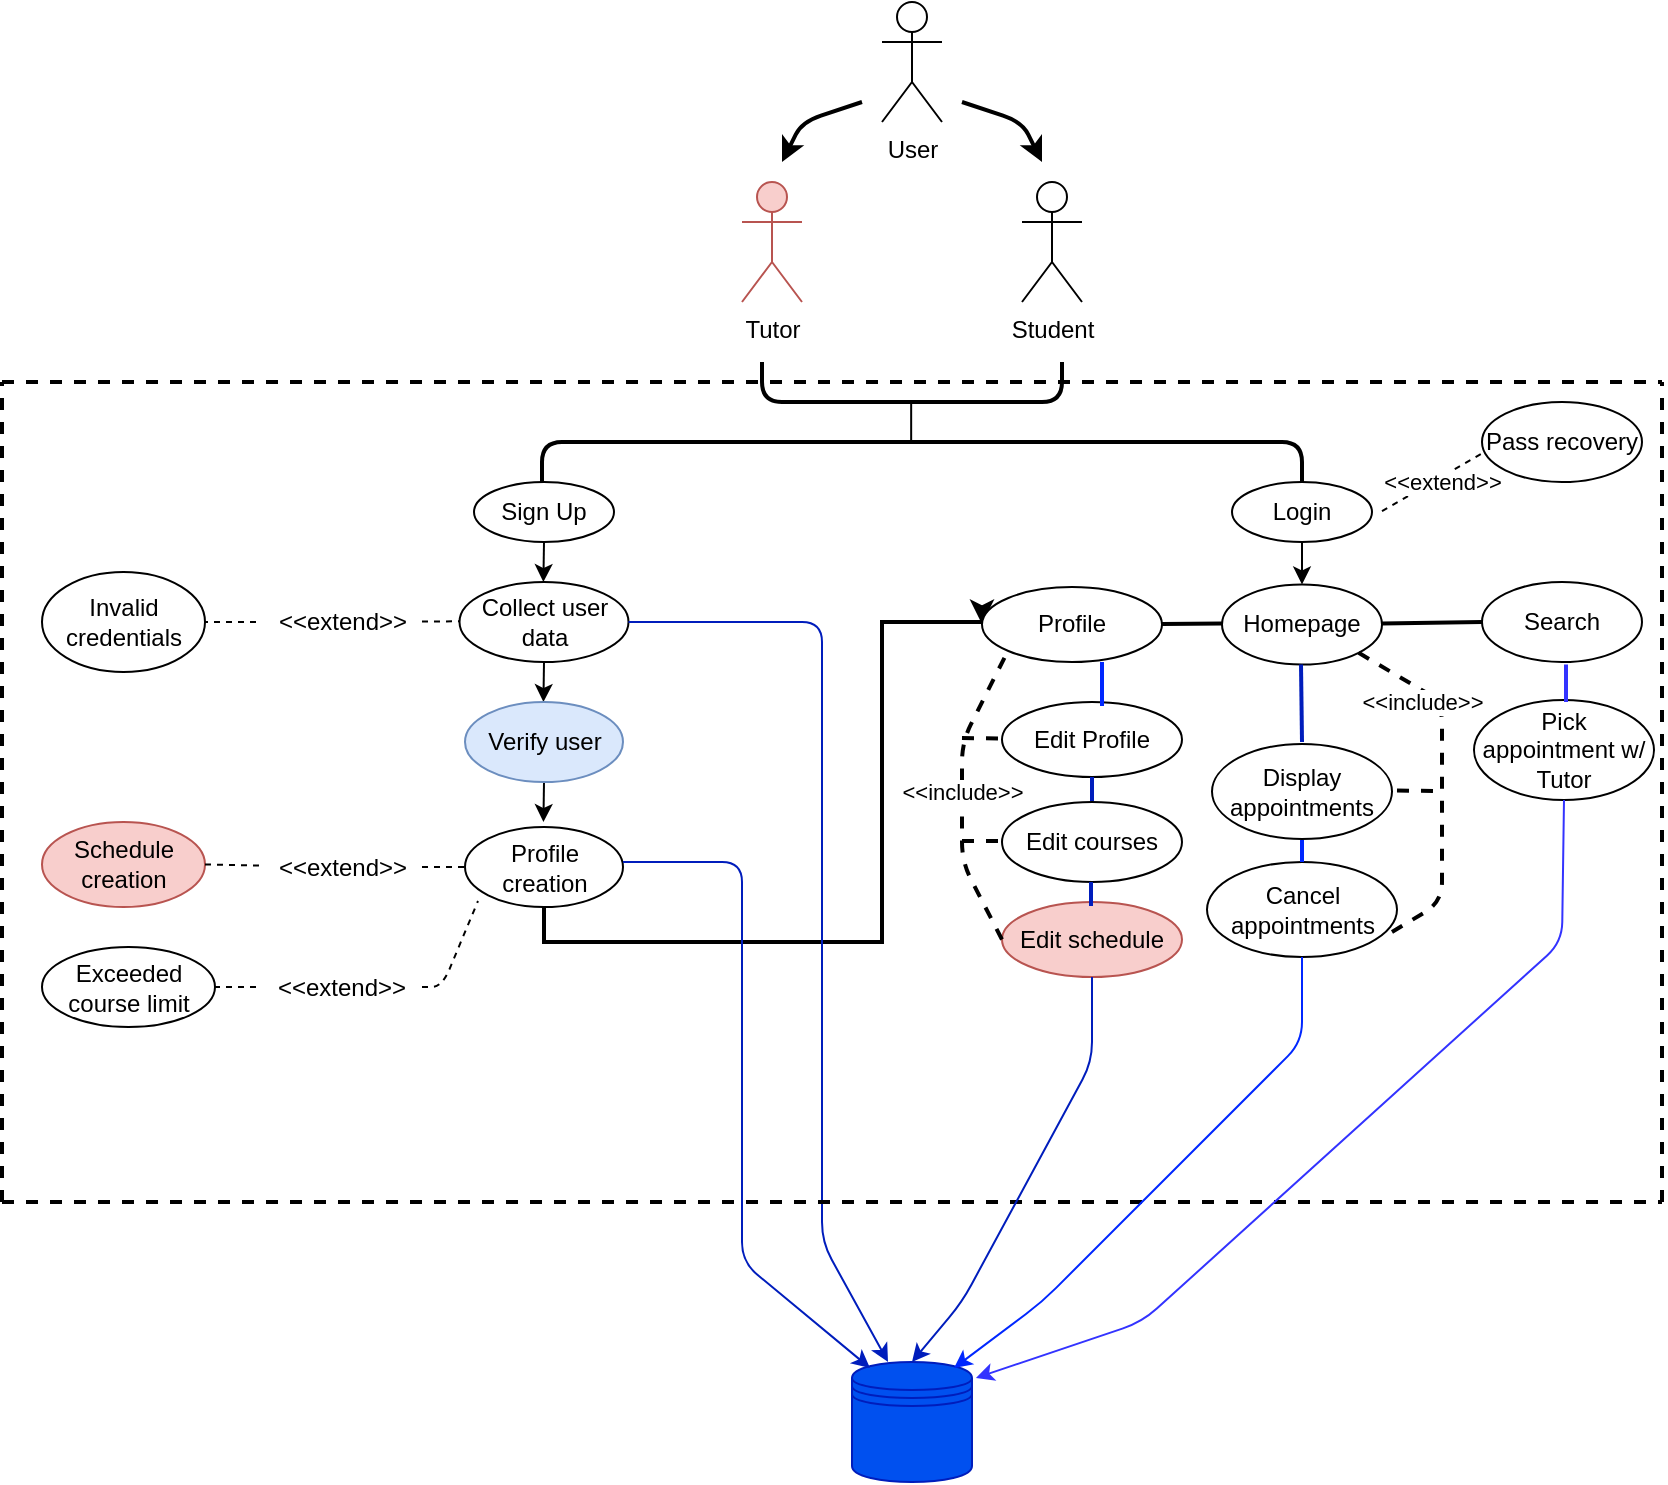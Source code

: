 <mxfile version="13.10.6" type="github">
  <diagram id="cTnudkRpIFLlQ843b-p1" name="Page-1">
    <mxGraphModel dx="1422" dy="762" grid="1" gridSize="10" guides="1" tooltips="1" connect="1" arrows="1" fold="1" page="1" pageScale="1" pageWidth="850" pageHeight="1100" math="0" shadow="0">
      <root>
        <mxCell id="0" />
        <mxCell id="1" parent="0" />
        <mxCell id="HdaTK88QyHEWT4oddSAA-1" value="Student" style="shape=umlActor;verticalLabelPosition=bottom;verticalAlign=top;html=1;outlineConnect=0;" vertex="1" parent="1">
          <mxGeometry x="520" y="100" width="30" height="60" as="geometry" />
        </mxCell>
        <mxCell id="HdaTK88QyHEWT4oddSAA-5" value="Tutor" style="shape=umlActor;verticalLabelPosition=bottom;verticalAlign=top;html=1;outlineConnect=0;fillColor=#f8cecc;strokeColor=#b85450;" vertex="1" parent="1">
          <mxGeometry x="380" y="100" width="30" height="60" as="geometry" />
        </mxCell>
        <mxCell id="HdaTK88QyHEWT4oddSAA-6" value="User" style="shape=umlActor;verticalLabelPosition=bottom;verticalAlign=top;html=1;outlineConnect=0;" vertex="1" parent="1">
          <mxGeometry x="450" y="10" width="30" height="60" as="geometry" />
        </mxCell>
        <mxCell id="HdaTK88QyHEWT4oddSAA-10" value="" style="endArrow=none;html=1;strokeWidth=2;" edge="1" parent="1">
          <mxGeometry width="50" height="50" relative="1" as="geometry">
            <mxPoint x="390" y="190" as="sourcePoint" />
            <mxPoint x="540" y="190" as="targetPoint" />
            <Array as="points">
              <mxPoint x="390" y="210" />
              <mxPoint x="540" y="210" />
            </Array>
          </mxGeometry>
        </mxCell>
        <mxCell id="HdaTK88QyHEWT4oddSAA-11" value="" style="endArrow=none;html=1;" edge="1" parent="1">
          <mxGeometry width="50" height="50" relative="1" as="geometry">
            <mxPoint x="464.58" y="230" as="sourcePoint" />
            <mxPoint x="464.58" y="210" as="targetPoint" />
          </mxGeometry>
        </mxCell>
        <mxCell id="HdaTK88QyHEWT4oddSAA-12" value="" style="endArrow=none;html=1;exitX=0.5;exitY=0;exitDx=0;exitDy=0;strokeWidth=2;" edge="1" parent="1" source="HdaTK88QyHEWT4oddSAA-14">
          <mxGeometry width="50" height="50" relative="1" as="geometry">
            <mxPoint x="501" y="250" as="sourcePoint" />
            <mxPoint x="280" y="250" as="targetPoint" />
            <Array as="points">
              <mxPoint x="660" y="230" />
              <mxPoint x="280" y="230" />
            </Array>
          </mxGeometry>
        </mxCell>
        <mxCell id="HdaTK88QyHEWT4oddSAA-15" style="edgeStyle=orthogonalEdgeStyle;rounded=0;orthogonalLoop=1;jettySize=auto;html=1;exitX=0.5;exitY=1;exitDx=0;exitDy=0;" edge="1" parent="1" source="HdaTK88QyHEWT4oddSAA-13">
          <mxGeometry relative="1" as="geometry">
            <mxPoint x="280.69" y="300" as="targetPoint" />
          </mxGeometry>
        </mxCell>
        <mxCell id="HdaTK88QyHEWT4oddSAA-13" value="Sign Up" style="ellipse;whiteSpace=wrap;html=1;" vertex="1" parent="1">
          <mxGeometry x="246" y="250" width="70" height="30" as="geometry" />
        </mxCell>
        <mxCell id="HdaTK88QyHEWT4oddSAA-51" style="edgeStyle=orthogonalEdgeStyle;rounded=0;orthogonalLoop=1;jettySize=auto;html=1;exitX=0.5;exitY=1;exitDx=0;exitDy=0;entryX=0.5;entryY=0;entryDx=0;entryDy=0;" edge="1" parent="1" source="HdaTK88QyHEWT4oddSAA-14" target="HdaTK88QyHEWT4oddSAA-47">
          <mxGeometry relative="1" as="geometry" />
        </mxCell>
        <mxCell id="HdaTK88QyHEWT4oddSAA-14" value="Login" style="ellipse;whiteSpace=wrap;html=1;" vertex="1" parent="1">
          <mxGeometry x="625" y="250" width="70" height="30" as="geometry" />
        </mxCell>
        <mxCell id="HdaTK88QyHEWT4oddSAA-17" style="edgeStyle=orthogonalEdgeStyle;rounded=0;orthogonalLoop=1;jettySize=auto;html=1;exitX=0.5;exitY=1;exitDx=0;exitDy=0;" edge="1" parent="1" source="HdaTK88QyHEWT4oddSAA-16">
          <mxGeometry relative="1" as="geometry">
            <mxPoint x="280.724" y="360.0" as="targetPoint" />
          </mxGeometry>
        </mxCell>
        <mxCell id="HdaTK88QyHEWT4oddSAA-16" value="Collect user data" style="ellipse;whiteSpace=wrap;html=1;" vertex="1" parent="1">
          <mxGeometry x="238.75" y="300" width="84.5" height="40" as="geometry" />
        </mxCell>
        <mxCell id="HdaTK88QyHEWT4oddSAA-24" style="edgeStyle=orthogonalEdgeStyle;rounded=0;orthogonalLoop=1;jettySize=auto;html=1;exitX=0.5;exitY=1;exitDx=0;exitDy=0;" edge="1" parent="1" source="HdaTK88QyHEWT4oddSAA-21">
          <mxGeometry relative="1" as="geometry">
            <mxPoint x="280.724" y="420.0" as="targetPoint" />
          </mxGeometry>
        </mxCell>
        <mxCell id="HdaTK88QyHEWT4oddSAA-21" value="Verify user" style="ellipse;whiteSpace=wrap;html=1;fillColor=#dae8fc;strokeColor=#6c8ebf;" vertex="1" parent="1">
          <mxGeometry x="241.5" y="360" width="79" height="40" as="geometry" />
        </mxCell>
        <mxCell id="HdaTK88QyHEWT4oddSAA-56" style="edgeStyle=orthogonalEdgeStyle;rounded=0;orthogonalLoop=1;jettySize=auto;html=1;strokeWidth=2;" edge="1" parent="1" source="HdaTK88QyHEWT4oddSAA-22">
          <mxGeometry relative="1" as="geometry">
            <mxPoint x="500" y="321" as="targetPoint" />
            <Array as="points">
              <mxPoint x="281" y="480" />
              <mxPoint x="450" y="480" />
              <mxPoint x="450" y="320" />
            </Array>
          </mxGeometry>
        </mxCell>
        <mxCell id="HdaTK88QyHEWT4oddSAA-22" value="Profile creation" style="ellipse;whiteSpace=wrap;html=1;" vertex="1" parent="1">
          <mxGeometry x="241.5" y="422.5" width="79" height="40" as="geometry" />
        </mxCell>
        <mxCell id="HdaTK88QyHEWT4oddSAA-27" value="Schedule creation" style="ellipse;whiteSpace=wrap;html=1;fillColor=#f8cecc;strokeColor=#b85450;" vertex="1" parent="1">
          <mxGeometry x="30" y="420" width="81.5" height="42.5" as="geometry" />
        </mxCell>
        <mxCell id="HdaTK88QyHEWT4oddSAA-29" value="" style="endArrow=none;dashed=1;html=1;" edge="1" parent="1" source="HdaTK88QyHEWT4oddSAA-32">
          <mxGeometry width="50" height="50" relative="1" as="geometry">
            <mxPoint x="150" y="320" as="sourcePoint" />
            <mxPoint x="238.75" y="319.66" as="targetPoint" />
          </mxGeometry>
        </mxCell>
        <mxCell id="HdaTK88QyHEWT4oddSAA-30" value="" style="endArrow=none;dashed=1;html=1;exitX=1;exitY=0.5;exitDx=0;exitDy=0;" edge="1" parent="1" source="HdaTK88QyHEWT4oddSAA-26">
          <mxGeometry width="50" height="50" relative="1" as="geometry">
            <mxPoint x="191.5" y="492.5" as="sourcePoint" />
            <mxPoint x="241.5" y="442.5" as="targetPoint" />
          </mxGeometry>
        </mxCell>
        <mxCell id="HdaTK88QyHEWT4oddSAA-26" value="&amp;lt;&amp;lt;extend&amp;gt;&amp;gt;" style="text;html=1;align=center;verticalAlign=middle;resizable=0;points=[];autosize=1;" vertex="1" parent="1">
          <mxGeometry x="140" y="432.5" width="80" height="20" as="geometry" />
        </mxCell>
        <mxCell id="HdaTK88QyHEWT4oddSAA-31" value="" style="endArrow=none;dashed=1;html=1;exitX=1;exitY=0.5;exitDx=0;exitDy=0;" edge="1" parent="1" source="HdaTK88QyHEWT4oddSAA-27" target="HdaTK88QyHEWT4oddSAA-26">
          <mxGeometry width="50" height="50" relative="1" as="geometry">
            <mxPoint x="111.5" y="442.5" as="sourcePoint" />
            <mxPoint x="241.5" y="442.5" as="targetPoint" />
          </mxGeometry>
        </mxCell>
        <mxCell id="HdaTK88QyHEWT4oddSAA-32" value="&amp;lt;&amp;lt;extend&amp;gt;&amp;gt;" style="text;html=1;align=center;verticalAlign=middle;resizable=0;points=[];autosize=1;" vertex="1" parent="1">
          <mxGeometry x="140" y="310" width="80" height="20" as="geometry" />
        </mxCell>
        <mxCell id="HdaTK88QyHEWT4oddSAA-33" value="" style="endArrow=none;dashed=1;html=1;" edge="1" parent="1" target="HdaTK88QyHEWT4oddSAA-32">
          <mxGeometry width="50" height="50" relative="1" as="geometry">
            <mxPoint x="110" y="320" as="sourcePoint" />
            <mxPoint x="238.75" y="319.66" as="targetPoint" />
          </mxGeometry>
        </mxCell>
        <mxCell id="HdaTK88QyHEWT4oddSAA-34" value="Invalid credentials" style="ellipse;whiteSpace=wrap;html=1;" vertex="1" parent="1">
          <mxGeometry x="30" y="295" width="81.5" height="50" as="geometry" />
        </mxCell>
        <mxCell id="HdaTK88QyHEWT4oddSAA-35" value="" style="shape=datastore;whiteSpace=wrap;html=1;fillColor=#0050ef;strokeColor=#001DBC;fontColor=#ffffff;" vertex="1" parent="1">
          <mxGeometry x="435" y="690" width="60" height="60" as="geometry" />
        </mxCell>
        <mxCell id="HdaTK88QyHEWT4oddSAA-37" value="" style="endArrow=classic;html=1;exitX=1;exitY=0.5;exitDx=0;exitDy=0;entryX=0.3;entryY=0;entryDx=0;entryDy=0;entryPerimeter=0;fillColor=#0050ef;strokeColor=#001DBC;" edge="1" parent="1" source="HdaTK88QyHEWT4oddSAA-16" target="HdaTK88QyHEWT4oddSAA-35">
          <mxGeometry width="50" height="50" relative="1" as="geometry">
            <mxPoint x="410" y="550" as="sourcePoint" />
            <mxPoint x="480" y="500" as="targetPoint" />
            <Array as="points">
              <mxPoint x="420" y="320" />
              <mxPoint x="420" y="390" />
              <mxPoint x="420" y="630" />
            </Array>
          </mxGeometry>
        </mxCell>
        <mxCell id="HdaTK88QyHEWT4oddSAA-38" value="" style="endArrow=none;dashed=1;html=1;" edge="1" parent="1">
          <mxGeometry width="50" height="50" relative="1" as="geometry">
            <mxPoint x="220" y="502.5" as="sourcePoint" />
            <mxPoint x="248" y="459.5" as="targetPoint" />
            <Array as="points">
              <mxPoint x="230" y="502.5" />
            </Array>
          </mxGeometry>
        </mxCell>
        <mxCell id="HdaTK88QyHEWT4oddSAA-40" value="&amp;lt;&amp;lt;extend&amp;gt;&amp;gt;" style="text;html=1;strokeColor=none;fillColor=none;align=center;verticalAlign=middle;whiteSpace=wrap;rounded=0;" vertex="1" parent="1">
          <mxGeometry x="160" y="492.5" width="40" height="20" as="geometry" />
        </mxCell>
        <mxCell id="HdaTK88QyHEWT4oddSAA-41" value="" style="endArrow=none;dashed=1;html=1;" edge="1" parent="1">
          <mxGeometry width="50" height="50" relative="1" as="geometry">
            <mxPoint x="110" y="502.5" as="sourcePoint" />
            <mxPoint x="140" y="502.5" as="targetPoint" />
            <Array as="points" />
          </mxGeometry>
        </mxCell>
        <mxCell id="HdaTK88QyHEWT4oddSAA-42" value="Exceeded course limit" style="ellipse;whiteSpace=wrap;html=1;" vertex="1" parent="1">
          <mxGeometry x="30" y="482.5" width="86.5" height="40" as="geometry" />
        </mxCell>
        <mxCell id="HdaTK88QyHEWT4oddSAA-43" value="Profile" style="ellipse;whiteSpace=wrap;html=1;" vertex="1" parent="1">
          <mxGeometry x="500" y="302.5" width="90" height="37.5" as="geometry" />
        </mxCell>
        <mxCell id="HdaTK88QyHEWT4oddSAA-45" value="" style="endArrow=classic;html=1;entryX=0.15;entryY=0.05;entryDx=0;entryDy=0;entryPerimeter=0;fillColor=#0050ef;strokeColor=#001DBC;" edge="1" parent="1" target="HdaTK88QyHEWT4oddSAA-35">
          <mxGeometry width="50" height="50" relative="1" as="geometry">
            <mxPoint x="320.5" y="440" as="sourcePoint" />
            <mxPoint x="400" y="440" as="targetPoint" />
            <Array as="points">
              <mxPoint x="380" y="440" />
              <mxPoint x="380" y="640" />
            </Array>
          </mxGeometry>
        </mxCell>
        <mxCell id="HdaTK88QyHEWT4oddSAA-47" value="Homepage" style="ellipse;whiteSpace=wrap;html=1;" vertex="1" parent="1">
          <mxGeometry x="620" y="301.25" width="80" height="40" as="geometry" />
        </mxCell>
        <mxCell id="HdaTK88QyHEWT4oddSAA-50" value="Search" style="ellipse;whiteSpace=wrap;html=1;" vertex="1" parent="1">
          <mxGeometry x="750" y="300" width="80" height="40" as="geometry" />
        </mxCell>
        <mxCell id="HdaTK88QyHEWT4oddSAA-60" value="" style="endArrow=none;dashed=1;html=1;" edge="1" parent="1">
          <mxGeometry width="50" height="50" relative="1" as="geometry">
            <mxPoint x="700" y="264.58" as="sourcePoint" />
            <mxPoint x="760" y="230" as="targetPoint" />
          </mxGeometry>
        </mxCell>
        <mxCell id="HdaTK88QyHEWT4oddSAA-61" value="&amp;lt;&amp;lt;extend&amp;gt;&amp;gt;" style="edgeLabel;html=1;align=center;verticalAlign=middle;resizable=0;points=[];" vertex="1" connectable="0" parent="HdaTK88QyHEWT4oddSAA-60">
          <mxGeometry x="-0.308" relative="1" as="geometry">
            <mxPoint x="9.21" y="-2.6" as="offset" />
          </mxGeometry>
        </mxCell>
        <mxCell id="HdaTK88QyHEWT4oddSAA-62" value="Pass recovery" style="ellipse;whiteSpace=wrap;html=1;" vertex="1" parent="1">
          <mxGeometry x="750" y="210" width="80" height="40" as="geometry" />
        </mxCell>
        <mxCell id="HdaTK88QyHEWT4oddSAA-65" value="" style="endArrow=none;dashed=1;html=1;strokeWidth=2;" edge="1" parent="1">
          <mxGeometry width="50" height="50" relative="1" as="geometry">
            <mxPoint x="10" y="200" as="sourcePoint" />
            <mxPoint x="840" y="200" as="targetPoint" />
          </mxGeometry>
        </mxCell>
        <mxCell id="HdaTK88QyHEWT4oddSAA-66" value="" style="endArrow=none;dashed=1;html=1;strokeWidth=2;" edge="1" parent="1">
          <mxGeometry width="50" height="50" relative="1" as="geometry">
            <mxPoint x="10" y="610" as="sourcePoint" />
            <mxPoint x="10" y="200" as="targetPoint" />
          </mxGeometry>
        </mxCell>
        <mxCell id="HdaTK88QyHEWT4oddSAA-67" value="" style="endArrow=none;dashed=1;html=1;strokeWidth=2;" edge="1" parent="1">
          <mxGeometry width="50" height="50" relative="1" as="geometry">
            <mxPoint x="840" y="610" as="sourcePoint" />
            <mxPoint x="840" y="200" as="targetPoint" />
          </mxGeometry>
        </mxCell>
        <mxCell id="HdaTK88QyHEWT4oddSAA-68" value="" style="endArrow=none;dashed=1;html=1;strokeWidth=2;" edge="1" parent="1">
          <mxGeometry width="50" height="50" relative="1" as="geometry">
            <mxPoint x="10" y="610" as="sourcePoint" />
            <mxPoint x="840" y="610" as="targetPoint" />
          </mxGeometry>
        </mxCell>
        <mxCell id="HdaTK88QyHEWT4oddSAA-70" value="" style="endArrow=none;html=1;strokeWidth=2;" edge="1" parent="1">
          <mxGeometry width="50" height="50" relative="1" as="geometry">
            <mxPoint x="590" y="321" as="sourcePoint" />
            <mxPoint x="620" y="320.75" as="targetPoint" />
          </mxGeometry>
        </mxCell>
        <mxCell id="HdaTK88QyHEWT4oddSAA-71" value="" style="endArrow=none;html=1;strokeWidth=2;entryX=0;entryY=0.5;entryDx=0;entryDy=0;" edge="1" parent="1" target="HdaTK88QyHEWT4oddSAA-50">
          <mxGeometry width="50" height="50" relative="1" as="geometry">
            <mxPoint x="700" y="320.75" as="sourcePoint" />
            <mxPoint x="740" y="321" as="targetPoint" />
          </mxGeometry>
        </mxCell>
        <mxCell id="HdaTK88QyHEWT4oddSAA-72" value="Edit Profile" style="ellipse;whiteSpace=wrap;html=1;" vertex="1" parent="1">
          <mxGeometry x="510" y="360" width="90" height="37.5" as="geometry" />
        </mxCell>
        <mxCell id="HdaTK88QyHEWT4oddSAA-74" value="Edit courses" style="ellipse;whiteSpace=wrap;html=1;glass=1;" vertex="1" parent="1">
          <mxGeometry x="510" y="410" width="90" height="40" as="geometry" />
        </mxCell>
        <mxCell id="HdaTK88QyHEWT4oddSAA-75" value="Edit schedule" style="ellipse;whiteSpace=wrap;html=1;glass=1;fillColor=#f8cecc;strokeColor=#b85450;" vertex="1" parent="1">
          <mxGeometry x="510" y="460" width="90" height="37.5" as="geometry" />
        </mxCell>
        <mxCell id="HdaTK88QyHEWT4oddSAA-77" value="" style="endArrow=none;html=1;strokeWidth=2;entryX=0;entryY=1;entryDx=0;entryDy=0;exitX=0;exitY=0.5;exitDx=0;exitDy=0;dashed=1;" edge="1" parent="1" source="HdaTK88QyHEWT4oddSAA-75" target="HdaTK88QyHEWT4oddSAA-43">
          <mxGeometry width="50" height="50" relative="1" as="geometry">
            <mxPoint x="513" y="480" as="sourcePoint" />
            <mxPoint x="570" y="600" as="targetPoint" />
            <Array as="points">
              <mxPoint x="490" y="440" />
              <mxPoint x="490" y="380" />
            </Array>
          </mxGeometry>
        </mxCell>
        <mxCell id="HdaTK88QyHEWT4oddSAA-91" value="&amp;lt;&amp;lt;include&amp;gt;&amp;gt;" style="edgeLabel;html=1;align=center;verticalAlign=middle;resizable=0;points=[];" vertex="1" connectable="0" parent="HdaTK88QyHEWT4oddSAA-77">
          <mxGeometry x="0.172" y="1" relative="1" as="geometry">
            <mxPoint x="1" y="12.14" as="offset" />
          </mxGeometry>
        </mxCell>
        <mxCell id="HdaTK88QyHEWT4oddSAA-78" value="" style="endArrow=none;html=1;strokeWidth=2;dashed=1;" edge="1" parent="1">
          <mxGeometry width="50" height="50" relative="1" as="geometry">
            <mxPoint x="490" y="429.5" as="sourcePoint" />
            <mxPoint x="510" y="429.5" as="targetPoint" />
          </mxGeometry>
        </mxCell>
        <mxCell id="HdaTK88QyHEWT4oddSAA-79" value="" style="endArrow=none;html=1;strokeWidth=2;dashed=1;" edge="1" parent="1">
          <mxGeometry width="50" height="50" relative="1" as="geometry">
            <mxPoint x="490" y="378" as="sourcePoint" />
            <mxPoint x="510" y="378.25" as="targetPoint" />
          </mxGeometry>
        </mxCell>
        <mxCell id="HdaTK88QyHEWT4oddSAA-80" value="" style="endArrow=none;html=1;strokeWidth=2;fillColor=#0050ef;strokeColor=#001DBC;" edge="1" parent="1">
          <mxGeometry width="50" height="50" relative="1" as="geometry">
            <mxPoint x="555" y="397.5" as="sourcePoint" />
            <mxPoint x="555" y="409.5" as="targetPoint" />
          </mxGeometry>
        </mxCell>
        <mxCell id="HdaTK88QyHEWT4oddSAA-81" value="" style="endArrow=none;html=1;strokeWidth=2;fillColor=#0050ef;strokeColor=#001DBC;" edge="1" parent="1">
          <mxGeometry width="50" height="50" relative="1" as="geometry">
            <mxPoint x="554.5" y="450" as="sourcePoint" />
            <mxPoint x="554.5" y="462" as="targetPoint" />
          </mxGeometry>
        </mxCell>
        <mxCell id="HdaTK88QyHEWT4oddSAA-82" value="" style="endArrow=classic;html=1;strokeWidth=1;entryX=0.5;entryY=0;entryDx=0;entryDy=0;fillColor=#0050ef;strokeColor=#001DBC;exitX=0.5;exitY=1;exitDx=0;exitDy=0;" edge="1" parent="1" source="HdaTK88QyHEWT4oddSAA-75" target="HdaTK88QyHEWT4oddSAA-35">
          <mxGeometry width="50" height="50" relative="1" as="geometry">
            <mxPoint x="579.5" y="500" as="sourcePoint" />
            <mxPoint x="579.5" y="560" as="targetPoint" />
            <Array as="points">
              <mxPoint x="555" y="540" />
              <mxPoint x="490" y="660" />
            </Array>
          </mxGeometry>
        </mxCell>
        <mxCell id="HdaTK88QyHEWT4oddSAA-83" value="Display appointments" style="ellipse;whiteSpace=wrap;html=1;glass=1;" vertex="1" parent="1">
          <mxGeometry x="615" y="381" width="90" height="47.5" as="geometry" />
        </mxCell>
        <mxCell id="HdaTK88QyHEWT4oddSAA-85" value="" style="endArrow=none;html=1;strokeWidth=2;fillColor=#0050ef;strokeColor=#001DBC;" edge="1" parent="1">
          <mxGeometry width="50" height="50" relative="1" as="geometry">
            <mxPoint x="660" y="380" as="sourcePoint" />
            <mxPoint x="659.5" y="341.25" as="targetPoint" />
          </mxGeometry>
        </mxCell>
        <mxCell id="HdaTK88QyHEWT4oddSAA-87" value="Cancel appointments" style="ellipse;whiteSpace=wrap;html=1;glass=1;" vertex="1" parent="1">
          <mxGeometry x="612.5" y="440" width="95" height="47.5" as="geometry" />
        </mxCell>
        <mxCell id="HdaTK88QyHEWT4oddSAA-88" value="" style="endArrow=none;html=1;strokeWidth=2;fillColor=#0050ef;strokeColor=#0027FF;" edge="1" parent="1">
          <mxGeometry width="50" height="50" relative="1" as="geometry">
            <mxPoint x="660" y="440" as="sourcePoint" />
            <mxPoint x="660" y="429" as="targetPoint" />
          </mxGeometry>
        </mxCell>
        <mxCell id="HdaTK88QyHEWT4oddSAA-90" value="" style="endArrow=classic;html=1;strokeColor=#0027FF;strokeWidth=1;exitX=0.5;exitY=1;exitDx=0;exitDy=0;entryX=0.85;entryY=0.05;entryDx=0;entryDy=0;entryPerimeter=0;" edge="1" parent="1" source="HdaTK88QyHEWT4oddSAA-87" target="HdaTK88QyHEWT4oddSAA-35">
          <mxGeometry width="50" height="50" relative="1" as="geometry">
            <mxPoint x="645" y="590" as="sourcePoint" />
            <mxPoint x="630" y="560" as="targetPoint" />
            <Array as="points">
              <mxPoint x="660" y="530" />
              <mxPoint x="530" y="660" />
            </Array>
          </mxGeometry>
        </mxCell>
        <mxCell id="HdaTK88QyHEWT4oddSAA-92" value="" style="endArrow=none;html=1;strokeWidth=2;dashed=1;entryX=1;entryY=1;entryDx=0;entryDy=0;" edge="1" parent="1" target="HdaTK88QyHEWT4oddSAA-47">
          <mxGeometry width="50" height="50" relative="1" as="geometry">
            <mxPoint x="705" y="475" as="sourcePoint" />
            <mxPoint x="715" y="320" as="targetPoint" />
            <Array as="points">
              <mxPoint x="730" y="460" />
              <mxPoint x="730" y="360" />
            </Array>
          </mxGeometry>
        </mxCell>
        <mxCell id="HdaTK88QyHEWT4oddSAA-93" value="&amp;lt;&amp;lt;include&amp;gt;&amp;gt;" style="edgeLabel;html=1;align=center;verticalAlign=middle;resizable=0;points=[];" vertex="1" connectable="0" parent="HdaTK88QyHEWT4oddSAA-92">
          <mxGeometry x="0.172" y="1" relative="1" as="geometry">
            <mxPoint x="-9" y="-25.15" as="offset" />
          </mxGeometry>
        </mxCell>
        <mxCell id="HdaTK88QyHEWT4oddSAA-94" value="" style="endArrow=none;html=1;strokeWidth=2;dashed=1;" edge="1" parent="1">
          <mxGeometry width="50" height="50" relative="1" as="geometry">
            <mxPoint x="707.5" y="404.25" as="sourcePoint" />
            <mxPoint x="727.5" y="404.5" as="targetPoint" />
          </mxGeometry>
        </mxCell>
        <mxCell id="HdaTK88QyHEWT4oddSAA-95" value="" style="endArrow=none;html=1;strokeWidth=2;strokeColor=#0027FF;" edge="1" parent="1">
          <mxGeometry width="50" height="50" relative="1" as="geometry">
            <mxPoint x="560" y="362" as="sourcePoint" />
            <mxPoint x="560" y="340" as="targetPoint" />
          </mxGeometry>
        </mxCell>
        <mxCell id="HdaTK88QyHEWT4oddSAA-100" value="" style="endArrow=classic;html=1;strokeColor=#000000;strokeWidth=2;" edge="1" parent="1">
          <mxGeometry width="50" height="50" relative="1" as="geometry">
            <mxPoint x="490" y="60" as="sourcePoint" />
            <mxPoint x="530" y="90" as="targetPoint" />
            <Array as="points">
              <mxPoint x="520" y="70" />
            </Array>
          </mxGeometry>
        </mxCell>
        <mxCell id="HdaTK88QyHEWT4oddSAA-101" value="" style="endArrow=classic;html=1;strokeColor=#000000;strokeWidth=2;" edge="1" parent="1">
          <mxGeometry width="50" height="50" relative="1" as="geometry">
            <mxPoint x="440" y="60" as="sourcePoint" />
            <mxPoint x="400" y="90" as="targetPoint" />
            <Array as="points">
              <mxPoint x="410" y="70" />
            </Array>
          </mxGeometry>
        </mxCell>
        <mxCell id="HdaTK88QyHEWT4oddSAA-102" value="Pick appointment w/ Tutor" style="ellipse;whiteSpace=wrap;html=1;glass=1;" vertex="1" parent="1">
          <mxGeometry x="746" y="359" width="90" height="50" as="geometry" />
        </mxCell>
        <mxCell id="HdaTK88QyHEWT4oddSAA-103" value="" style="endArrow=none;html=1;strokeWidth=2;strokeColor=#3333FF;" edge="1" parent="1">
          <mxGeometry width="50" height="50" relative="1" as="geometry">
            <mxPoint x="792" y="360" as="sourcePoint" />
            <mxPoint x="792" y="341.25" as="targetPoint" />
          </mxGeometry>
        </mxCell>
        <mxCell id="HdaTK88QyHEWT4oddSAA-104" value="" style="endArrow=classic;html=1;strokeColor=#3333FF;strokeWidth=1;exitX=0.5;exitY=1;exitDx=0;exitDy=0;entryX=1.033;entryY=0.133;entryDx=0;entryDy=0;entryPerimeter=0;" edge="1" parent="1" source="HdaTK88QyHEWT4oddSAA-102" target="HdaTK88QyHEWT4oddSAA-35">
          <mxGeometry width="50" height="50" relative="1" as="geometry">
            <mxPoint x="720" y="630" as="sourcePoint" />
            <mxPoint x="520" y="830" as="targetPoint" />
            <Array as="points">
              <mxPoint x="790" y="480" />
              <mxPoint x="580" y="670" />
            </Array>
          </mxGeometry>
        </mxCell>
      </root>
    </mxGraphModel>
  </diagram>
</mxfile>
